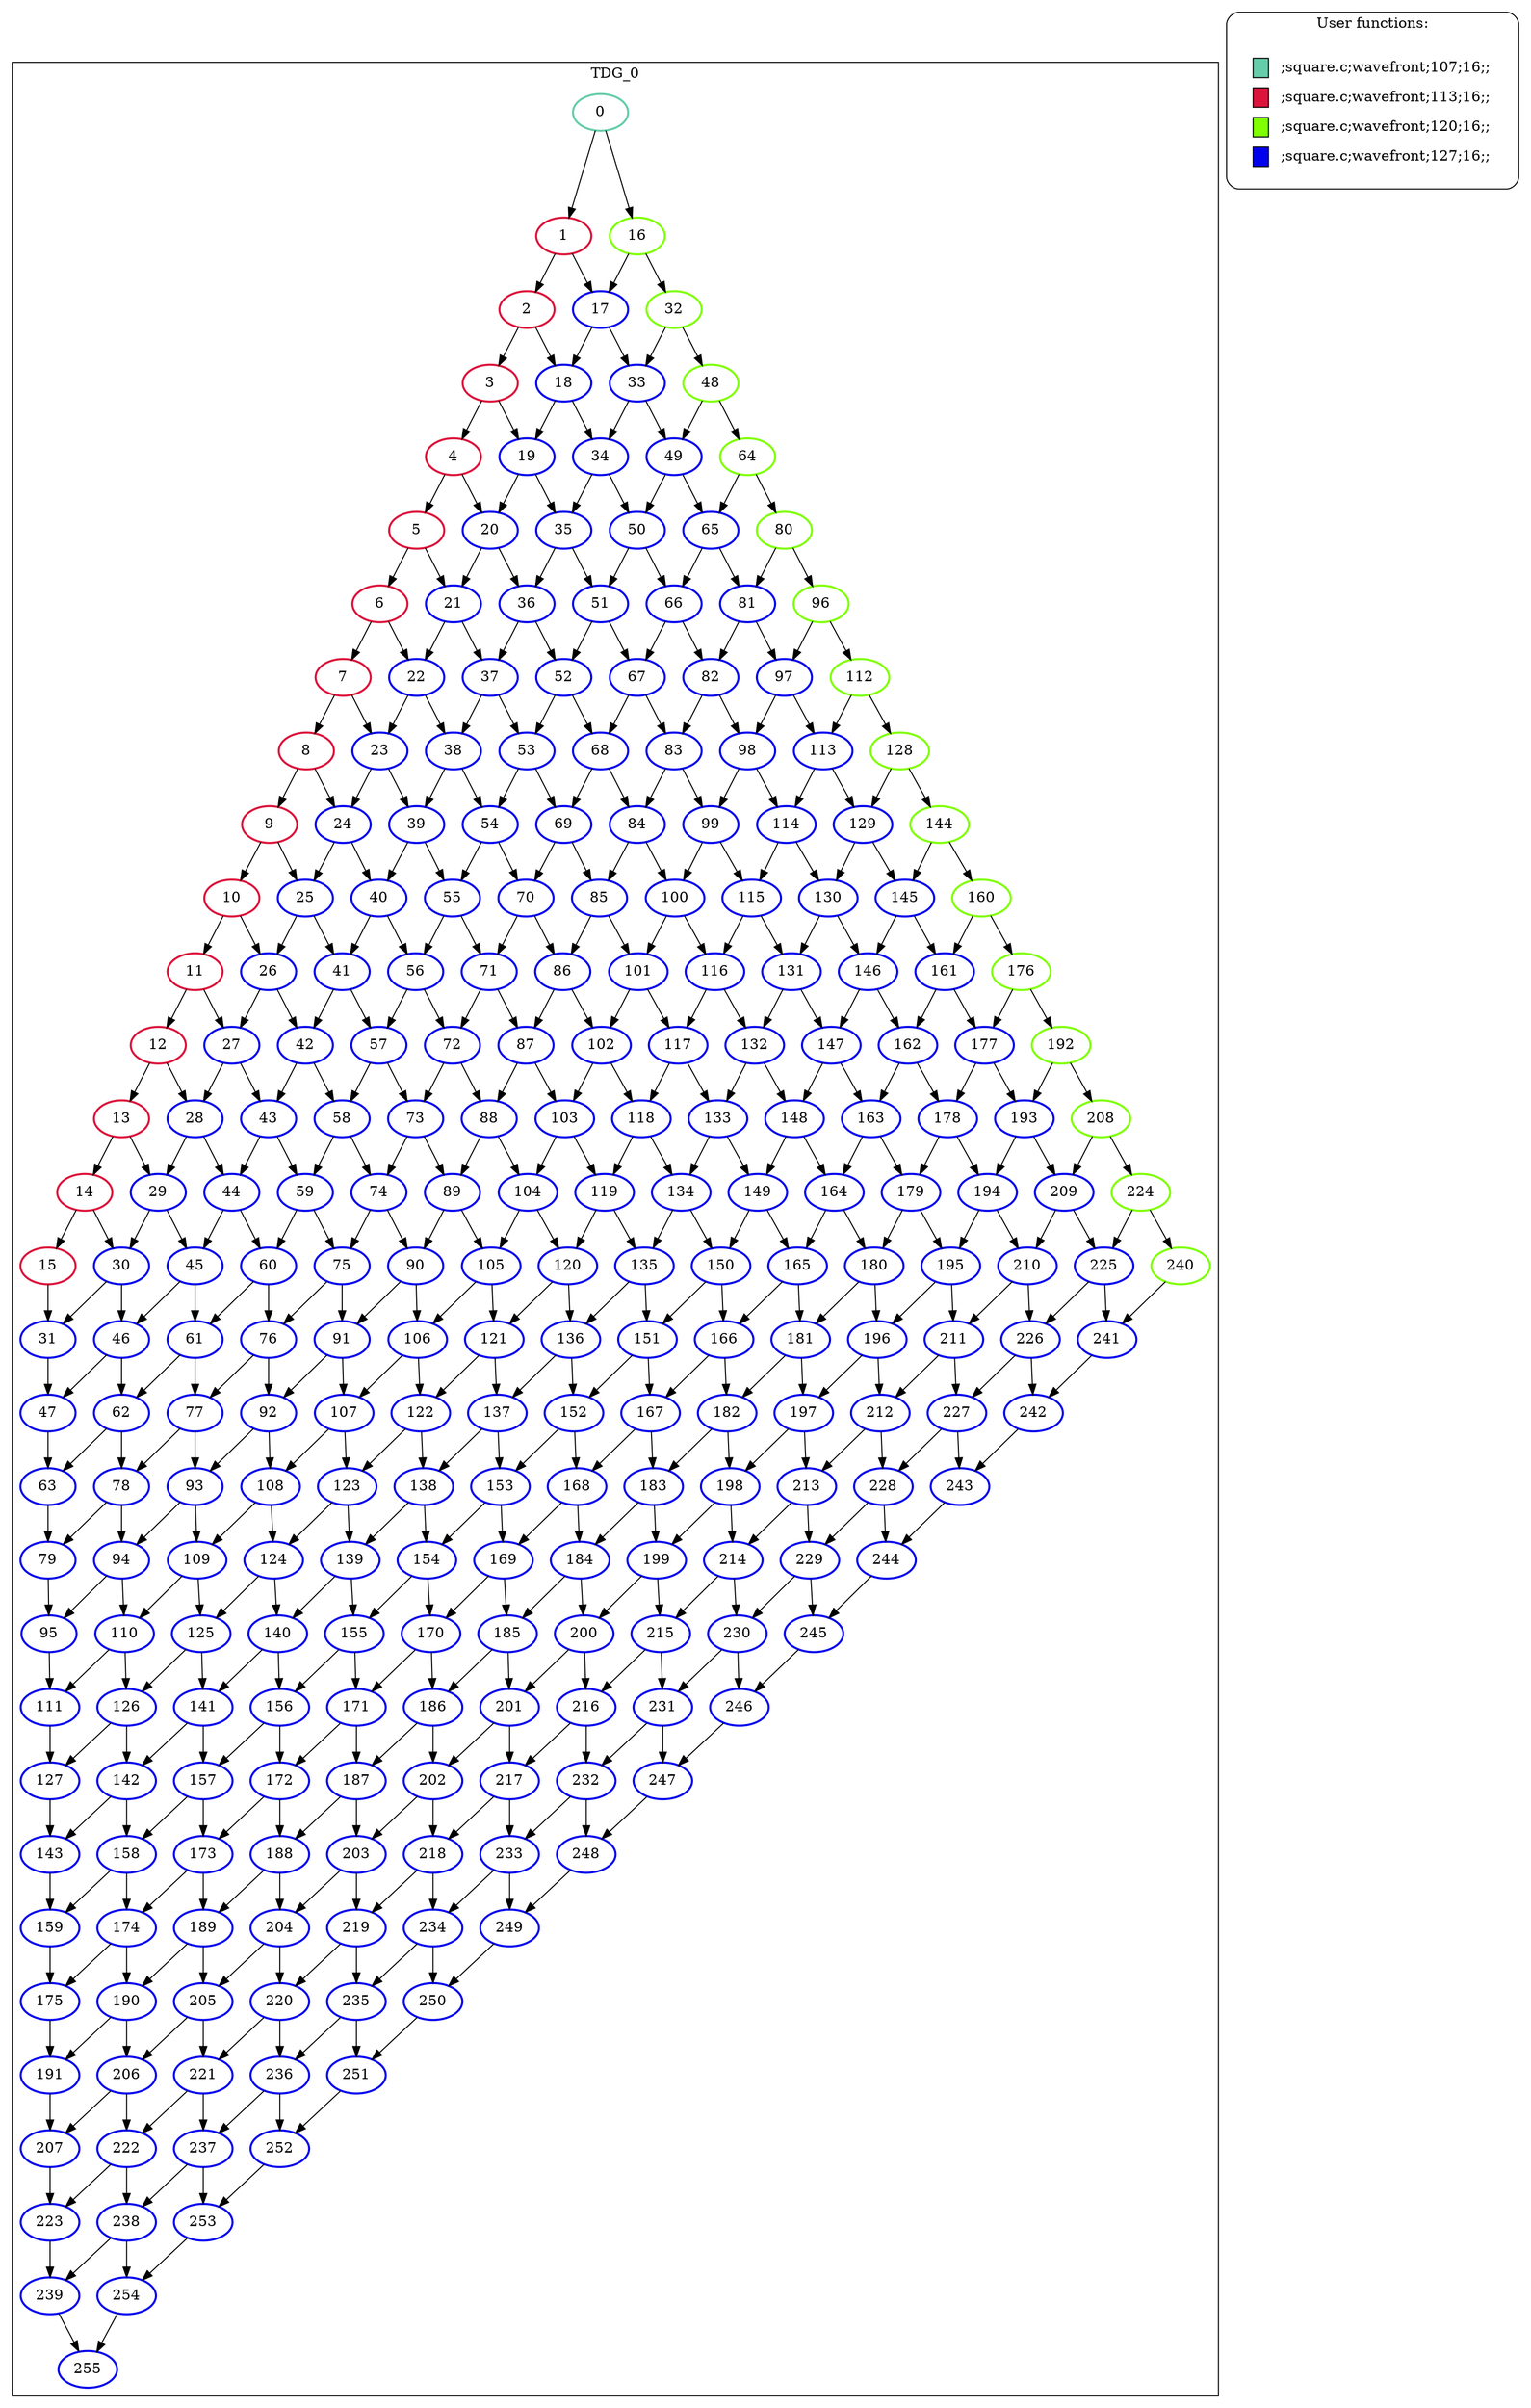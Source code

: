 digraph TDG {
   compound=true
   subgraph cluster_0 {
      label=TDG_0
      0[color=aquamarine3,style=bold]
      1[color=crimson,style=bold]
      2[color=crimson,style=bold]
      3[color=crimson,style=bold]
      4[color=crimson,style=bold]
      5[color=crimson,style=bold]
      6[color=crimson,style=bold]
      7[color=crimson,style=bold]
      8[color=crimson,style=bold]
      9[color=crimson,style=bold]
      10[color=crimson,style=bold]
      11[color=crimson,style=bold]
      12[color=crimson,style=bold]
      13[color=crimson,style=bold]
      14[color=crimson,style=bold]
      15[color=crimson,style=bold]
      16[color=chartreuse,style=bold]
      17[color=blue2,style=bold]
      18[color=blue2,style=bold]
      19[color=blue2,style=bold]
      20[color=blue2,style=bold]
      21[color=blue2,style=bold]
      22[color=blue2,style=bold]
      23[color=blue2,style=bold]
      24[color=blue2,style=bold]
      25[color=blue2,style=bold]
      26[color=blue2,style=bold]
      27[color=blue2,style=bold]
      28[color=blue2,style=bold]
      29[color=blue2,style=bold]
      30[color=blue2,style=bold]
      31[color=blue2,style=bold]
      32[color=chartreuse,style=bold]
      33[color=blue2,style=bold]
      34[color=blue2,style=bold]
      35[color=blue2,style=bold]
      36[color=blue2,style=bold]
      37[color=blue2,style=bold]
      38[color=blue2,style=bold]
      39[color=blue2,style=bold]
      40[color=blue2,style=bold]
      41[color=blue2,style=bold]
      42[color=blue2,style=bold]
      43[color=blue2,style=bold]
      44[color=blue2,style=bold]
      45[color=blue2,style=bold]
      46[color=blue2,style=bold]
      47[color=blue2,style=bold]
      48[color=chartreuse,style=bold]
      49[color=blue2,style=bold]
      50[color=blue2,style=bold]
      51[color=blue2,style=bold]
      52[color=blue2,style=bold]
      53[color=blue2,style=bold]
      54[color=blue2,style=bold]
      55[color=blue2,style=bold]
      56[color=blue2,style=bold]
      57[color=blue2,style=bold]
      58[color=blue2,style=bold]
      59[color=blue2,style=bold]
      60[color=blue2,style=bold]
      61[color=blue2,style=bold]
      62[color=blue2,style=bold]
      63[color=blue2,style=bold]
      64[color=chartreuse,style=bold]
      65[color=blue2,style=bold]
      66[color=blue2,style=bold]
      67[color=blue2,style=bold]
      68[color=blue2,style=bold]
      69[color=blue2,style=bold]
      70[color=blue2,style=bold]
      71[color=blue2,style=bold]
      72[color=blue2,style=bold]
      73[color=blue2,style=bold]
      74[color=blue2,style=bold]
      75[color=blue2,style=bold]
      76[color=blue2,style=bold]
      77[color=blue2,style=bold]
      78[color=blue2,style=bold]
      79[color=blue2,style=bold]
      80[color=chartreuse,style=bold]
      81[color=blue2,style=bold]
      82[color=blue2,style=bold]
      83[color=blue2,style=bold]
      84[color=blue2,style=bold]
      85[color=blue2,style=bold]
      86[color=blue2,style=bold]
      87[color=blue2,style=bold]
      88[color=blue2,style=bold]
      89[color=blue2,style=bold]
      90[color=blue2,style=bold]
      91[color=blue2,style=bold]
      92[color=blue2,style=bold]
      93[color=blue2,style=bold]
      94[color=blue2,style=bold]
      95[color=blue2,style=bold]
      96[color=chartreuse,style=bold]
      97[color=blue2,style=bold]
      98[color=blue2,style=bold]
      99[color=blue2,style=bold]
      100[color=blue2,style=bold]
      101[color=blue2,style=bold]
      102[color=blue2,style=bold]
      103[color=blue2,style=bold]
      104[color=blue2,style=bold]
      105[color=blue2,style=bold]
      106[color=blue2,style=bold]
      107[color=blue2,style=bold]
      108[color=blue2,style=bold]
      109[color=blue2,style=bold]
      110[color=blue2,style=bold]
      111[color=blue2,style=bold]
      112[color=chartreuse,style=bold]
      113[color=blue2,style=bold]
      114[color=blue2,style=bold]
      115[color=blue2,style=bold]
      116[color=blue2,style=bold]
      117[color=blue2,style=bold]
      118[color=blue2,style=bold]
      119[color=blue2,style=bold]
      120[color=blue2,style=bold]
      121[color=blue2,style=bold]
      122[color=blue2,style=bold]
      123[color=blue2,style=bold]
      124[color=blue2,style=bold]
      125[color=blue2,style=bold]
      126[color=blue2,style=bold]
      127[color=blue2,style=bold]
      128[color=chartreuse,style=bold]
      129[color=blue2,style=bold]
      130[color=blue2,style=bold]
      131[color=blue2,style=bold]
      132[color=blue2,style=bold]
      133[color=blue2,style=bold]
      134[color=blue2,style=bold]
      135[color=blue2,style=bold]
      136[color=blue2,style=bold]
      137[color=blue2,style=bold]
      138[color=blue2,style=bold]
      139[color=blue2,style=bold]
      140[color=blue2,style=bold]
      141[color=blue2,style=bold]
      142[color=blue2,style=bold]
      143[color=blue2,style=bold]
      144[color=chartreuse,style=bold]
      145[color=blue2,style=bold]
      146[color=blue2,style=bold]
      147[color=blue2,style=bold]
      148[color=blue2,style=bold]
      149[color=blue2,style=bold]
      150[color=blue2,style=bold]
      151[color=blue2,style=bold]
      152[color=blue2,style=bold]
      153[color=blue2,style=bold]
      154[color=blue2,style=bold]
      155[color=blue2,style=bold]
      156[color=blue2,style=bold]
      157[color=blue2,style=bold]
      158[color=blue2,style=bold]
      159[color=blue2,style=bold]
      160[color=chartreuse,style=bold]
      161[color=blue2,style=bold]
      162[color=blue2,style=bold]
      163[color=blue2,style=bold]
      164[color=blue2,style=bold]
      165[color=blue2,style=bold]
      166[color=blue2,style=bold]
      167[color=blue2,style=bold]
      168[color=blue2,style=bold]
      169[color=blue2,style=bold]
      170[color=blue2,style=bold]
      171[color=blue2,style=bold]
      172[color=blue2,style=bold]
      173[color=blue2,style=bold]
      174[color=blue2,style=bold]
      175[color=blue2,style=bold]
      176[color=chartreuse,style=bold]
      177[color=blue2,style=bold]
      178[color=blue2,style=bold]
      179[color=blue2,style=bold]
      180[color=blue2,style=bold]
      181[color=blue2,style=bold]
      182[color=blue2,style=bold]
      183[color=blue2,style=bold]
      184[color=blue2,style=bold]
      185[color=blue2,style=bold]
      186[color=blue2,style=bold]
      187[color=blue2,style=bold]
      188[color=blue2,style=bold]
      189[color=blue2,style=bold]
      190[color=blue2,style=bold]
      191[color=blue2,style=bold]
      192[color=chartreuse,style=bold]
      193[color=blue2,style=bold]
      194[color=blue2,style=bold]
      195[color=blue2,style=bold]
      196[color=blue2,style=bold]
      197[color=blue2,style=bold]
      198[color=blue2,style=bold]
      199[color=blue2,style=bold]
      200[color=blue2,style=bold]
      201[color=blue2,style=bold]
      202[color=blue2,style=bold]
      203[color=blue2,style=bold]
      204[color=blue2,style=bold]
      205[color=blue2,style=bold]
      206[color=blue2,style=bold]
      207[color=blue2,style=bold]
      208[color=chartreuse,style=bold]
      209[color=blue2,style=bold]
      210[color=blue2,style=bold]
      211[color=blue2,style=bold]
      212[color=blue2,style=bold]
      213[color=blue2,style=bold]
      214[color=blue2,style=bold]
      215[color=blue2,style=bold]
      216[color=blue2,style=bold]
      217[color=blue2,style=bold]
      218[color=blue2,style=bold]
      219[color=blue2,style=bold]
      220[color=blue2,style=bold]
      221[color=blue2,style=bold]
      222[color=blue2,style=bold]
      223[color=blue2,style=bold]
      224[color=chartreuse,style=bold]
      225[color=blue2,style=bold]
      226[color=blue2,style=bold]
      227[color=blue2,style=bold]
      228[color=blue2,style=bold]
      229[color=blue2,style=bold]
      230[color=blue2,style=bold]
      231[color=blue2,style=bold]
      232[color=blue2,style=bold]
      233[color=blue2,style=bold]
      234[color=blue2,style=bold]
      235[color=blue2,style=bold]
      236[color=blue2,style=bold]
      237[color=blue2,style=bold]
      238[color=blue2,style=bold]
      239[color=blue2,style=bold]
      240[color=chartreuse,style=bold]
      241[color=blue2,style=bold]
      242[color=blue2,style=bold]
      243[color=blue2,style=bold]
      244[color=blue2,style=bold]
      245[color=blue2,style=bold]
      246[color=blue2,style=bold]
      247[color=blue2,style=bold]
      248[color=blue2,style=bold]
      249[color=blue2,style=bold]
      250[color=blue2,style=bold]
      251[color=blue2,style=bold]
      252[color=blue2,style=bold]
      253[color=blue2,style=bold]
      254[color=blue2,style=bold]
      255[color=blue2,style=bold]
   }
   0 -> 1 
   0 -> 16 
   1 -> 2 
   1 -> 17 
   2 -> 3 
   2 -> 18 
   3 -> 4 
   3 -> 19 
   4 -> 5 
   4 -> 20 
   5 -> 6 
   5 -> 21 
   6 -> 7 
   6 -> 22 
   7 -> 8 
   7 -> 23 
   8 -> 9 
   8 -> 24 
   9 -> 10 
   9 -> 25 
   10 -> 11 
   10 -> 26 
   11 -> 12 
   11 -> 27 
   12 -> 13 
   12 -> 28 
   13 -> 14 
   13 -> 29 
   14 -> 15 
   14 -> 30 
   15 -> 31 
   16 -> 17 
   16 -> 32 
   17 -> 18 
   17 -> 33 
   18 -> 19 
   18 -> 34 
   19 -> 20 
   19 -> 35 
   20 -> 21 
   20 -> 36 
   21 -> 22 
   21 -> 37 
   22 -> 23 
   22 -> 38 
   23 -> 24 
   23 -> 39 
   24 -> 25 
   24 -> 40 
   25 -> 26 
   25 -> 41 
   26 -> 27 
   26 -> 42 
   27 -> 28 
   27 -> 43 
   28 -> 29 
   28 -> 44 
   29 -> 30 
   29 -> 45 
   30 -> 31 
   30 -> 46 
   31 -> 47 
   32 -> 33 
   32 -> 48 
   33 -> 34 
   33 -> 49 
   34 -> 35 
   34 -> 50 
   35 -> 36 
   35 -> 51 
   36 -> 37 
   36 -> 52 
   37 -> 38 
   37 -> 53 
   38 -> 39 
   38 -> 54 
   39 -> 40 
   39 -> 55 
   40 -> 41 
   40 -> 56 
   41 -> 42 
   41 -> 57 
   42 -> 43 
   42 -> 58 
   43 -> 44 
   43 -> 59 
   44 -> 45 
   44 -> 60 
   45 -> 46 
   45 -> 61 
   46 -> 47 
   46 -> 62 
   47 -> 63 
   48 -> 49 
   48 -> 64 
   49 -> 50 
   49 -> 65 
   50 -> 51 
   50 -> 66 
   51 -> 52 
   51 -> 67 
   52 -> 53 
   52 -> 68 
   53 -> 54 
   53 -> 69 
   54 -> 55 
   54 -> 70 
   55 -> 56 
   55 -> 71 
   56 -> 57 
   56 -> 72 
   57 -> 58 
   57 -> 73 
   58 -> 59 
   58 -> 74 
   59 -> 60 
   59 -> 75 
   60 -> 61 
   60 -> 76 
   61 -> 62 
   61 -> 77 
   62 -> 63 
   62 -> 78 
   63 -> 79 
   64 -> 65 
   64 -> 80 
   65 -> 66 
   65 -> 81 
   66 -> 67 
   66 -> 82 
   67 -> 68 
   67 -> 83 
   68 -> 69 
   68 -> 84 
   69 -> 70 
   69 -> 85 
   70 -> 71 
   70 -> 86 
   71 -> 72 
   71 -> 87 
   72 -> 73 
   72 -> 88 
   73 -> 74 
   73 -> 89 
   74 -> 75 
   74 -> 90 
   75 -> 76 
   75 -> 91 
   76 -> 77 
   76 -> 92 
   77 -> 78 
   77 -> 93 
   78 -> 79 
   78 -> 94 
   79 -> 95 
   80 -> 81 
   80 -> 96 
   81 -> 82 
   81 -> 97 
   82 -> 83 
   82 -> 98 
   83 -> 84 
   83 -> 99 
   84 -> 85 
   84 -> 100 
   85 -> 86 
   85 -> 101 
   86 -> 87 
   86 -> 102 
   87 -> 88 
   87 -> 103 
   88 -> 89 
   88 -> 104 
   89 -> 90 
   89 -> 105 
   90 -> 91 
   90 -> 106 
   91 -> 92 
   91 -> 107 
   92 -> 93 
   92 -> 108 
   93 -> 94 
   93 -> 109 
   94 -> 95 
   94 -> 110 
   95 -> 111 
   96 -> 97 
   96 -> 112 
   97 -> 98 
   97 -> 113 
   98 -> 99 
   98 -> 114 
   99 -> 100 
   99 -> 115 
   100 -> 101 
   100 -> 116 
   101 -> 102 
   101 -> 117 
   102 -> 103 
   102 -> 118 
   103 -> 104 
   103 -> 119 
   104 -> 105 
   104 -> 120 
   105 -> 106 
   105 -> 121 
   106 -> 107 
   106 -> 122 
   107 -> 108 
   107 -> 123 
   108 -> 109 
   108 -> 124 
   109 -> 110 
   109 -> 125 
   110 -> 111 
   110 -> 126 
   111 -> 127 
   112 -> 113 
   112 -> 128 
   113 -> 114 
   113 -> 129 
   114 -> 115 
   114 -> 130 
   115 -> 116 
   115 -> 131 
   116 -> 117 
   116 -> 132 
   117 -> 118 
   117 -> 133 
   118 -> 119 
   118 -> 134 
   119 -> 120 
   119 -> 135 
   120 -> 121 
   120 -> 136 
   121 -> 122 
   121 -> 137 
   122 -> 123 
   122 -> 138 
   123 -> 124 
   123 -> 139 
   124 -> 125 
   124 -> 140 
   125 -> 126 
   125 -> 141 
   126 -> 127 
   126 -> 142 
   127 -> 143 
   128 -> 129 
   128 -> 144 
   129 -> 130 
   129 -> 145 
   130 -> 131 
   130 -> 146 
   131 -> 132 
   131 -> 147 
   132 -> 133 
   132 -> 148 
   133 -> 134 
   133 -> 149 
   134 -> 135 
   134 -> 150 
   135 -> 136 
   135 -> 151 
   136 -> 137 
   136 -> 152 
   137 -> 138 
   137 -> 153 
   138 -> 139 
   138 -> 154 
   139 -> 140 
   139 -> 155 
   140 -> 141 
   140 -> 156 
   141 -> 142 
   141 -> 157 
   142 -> 143 
   142 -> 158 
   143 -> 159 
   144 -> 145 
   144 -> 160 
   145 -> 146 
   145 -> 161 
   146 -> 147 
   146 -> 162 
   147 -> 148 
   147 -> 163 
   148 -> 149 
   148 -> 164 
   149 -> 150 
   149 -> 165 
   150 -> 151 
   150 -> 166 
   151 -> 152 
   151 -> 167 
   152 -> 153 
   152 -> 168 
   153 -> 154 
   153 -> 169 
   154 -> 155 
   154 -> 170 
   155 -> 156 
   155 -> 171 
   156 -> 157 
   156 -> 172 
   157 -> 158 
   157 -> 173 
   158 -> 159 
   158 -> 174 
   159 -> 175 
   160 -> 161 
   160 -> 176 
   161 -> 162 
   161 -> 177 
   162 -> 163 
   162 -> 178 
   163 -> 164 
   163 -> 179 
   164 -> 165 
   164 -> 180 
   165 -> 166 
   165 -> 181 
   166 -> 167 
   166 -> 182 
   167 -> 168 
   167 -> 183 
   168 -> 169 
   168 -> 184 
   169 -> 170 
   169 -> 185 
   170 -> 171 
   170 -> 186 
   171 -> 172 
   171 -> 187 
   172 -> 173 
   172 -> 188 
   173 -> 174 
   173 -> 189 
   174 -> 175 
   174 -> 190 
   175 -> 191 
   176 -> 177 
   176 -> 192 
   177 -> 178 
   177 -> 193 
   178 -> 179 
   178 -> 194 
   179 -> 180 
   179 -> 195 
   180 -> 181 
   180 -> 196 
   181 -> 182 
   181 -> 197 
   182 -> 183 
   182 -> 198 
   183 -> 184 
   183 -> 199 
   184 -> 185 
   184 -> 200 
   185 -> 186 
   185 -> 201 
   186 -> 187 
   186 -> 202 
   187 -> 188 
   187 -> 203 
   188 -> 189 
   188 -> 204 
   189 -> 190 
   189 -> 205 
   190 -> 191 
   190 -> 206 
   191 -> 207 
   192 -> 193 
   192 -> 208 
   193 -> 194 
   193 -> 209 
   194 -> 195 
   194 -> 210 
   195 -> 196 
   195 -> 211 
   196 -> 197 
   196 -> 212 
   197 -> 198 
   197 -> 213 
   198 -> 199 
   198 -> 214 
   199 -> 200 
   199 -> 215 
   200 -> 201 
   200 -> 216 
   201 -> 202 
   201 -> 217 
   202 -> 203 
   202 -> 218 
   203 -> 204 
   203 -> 219 
   204 -> 205 
   204 -> 220 
   205 -> 206 
   205 -> 221 
   206 -> 207 
   206 -> 222 
   207 -> 223 
   208 -> 209 
   208 -> 224 
   209 -> 210 
   209 -> 225 
   210 -> 211 
   210 -> 226 
   211 -> 212 
   211 -> 227 
   212 -> 213 
   212 -> 228 
   213 -> 214 
   213 -> 229 
   214 -> 215 
   214 -> 230 
   215 -> 216 
   215 -> 231 
   216 -> 217 
   216 -> 232 
   217 -> 218 
   217 -> 233 
   218 -> 219 
   218 -> 234 
   219 -> 220 
   219 -> 235 
   220 -> 221 
   220 -> 236 
   221 -> 222 
   221 -> 237 
   222 -> 223 
   222 -> 238 
   223 -> 239 
   224 -> 225 
   224 -> 240 
   225 -> 226 
   225 -> 241 
   226 -> 227 
   226 -> 242 
   227 -> 228 
   227 -> 243 
   228 -> 229 
   228 -> 244 
   229 -> 230 
   229 -> 245 
   230 -> 231 
   230 -> 246 
   231 -> 232 
   231 -> 247 
   232 -> 233 
   232 -> 248 
   233 -> 234 
   233 -> 249 
   234 -> 235 
   234 -> 250 
   235 -> 236 
   235 -> 251 
   236 -> 237 
   236 -> 252 
   237 -> 238 
   237 -> 253 
   238 -> 239 
   238 -> 254 
   239 -> 255 
   240 -> 241 
   241 -> 242 
   242 -> 243 
   243 -> 244 
   244 -> 245 
   245 -> 246 
   246 -> 247 
   247 -> 248 
   248 -> 249 
   249 -> 250 
   250 -> 251 
   251 -> 252 
   252 -> 253 
   253 -> 254 
   254 -> 255 
   255 
   node [shape=plaintext];
    subgraph cluster_1000 {
      label="User functions:"; style="rounded";
 user_funcs [label=<<table border="0" cellspacing="10" cellborder="0">
      <tr>
         <td bgcolor="aquamarine3" width="15px" border="1"></td>
         <td>;square.c;wavefront;107;16;;</td>
      </tr>
      <tr>
         <td bgcolor="crimson" width="15px" border="1"></td>
         <td>;square.c;wavefront;113;16;;</td>
      </tr>
      <tr>
         <td bgcolor="chartreuse" width="15px" border="1"></td>
         <td>;square.c;wavefront;120;16;;</td>
      </tr>
      <tr>
         <td bgcolor="blue2" width="15px" border="1"></td>
         <td>;square.c;wavefront;127;16;;</td>
      </tr>
      </table>>]
}}
